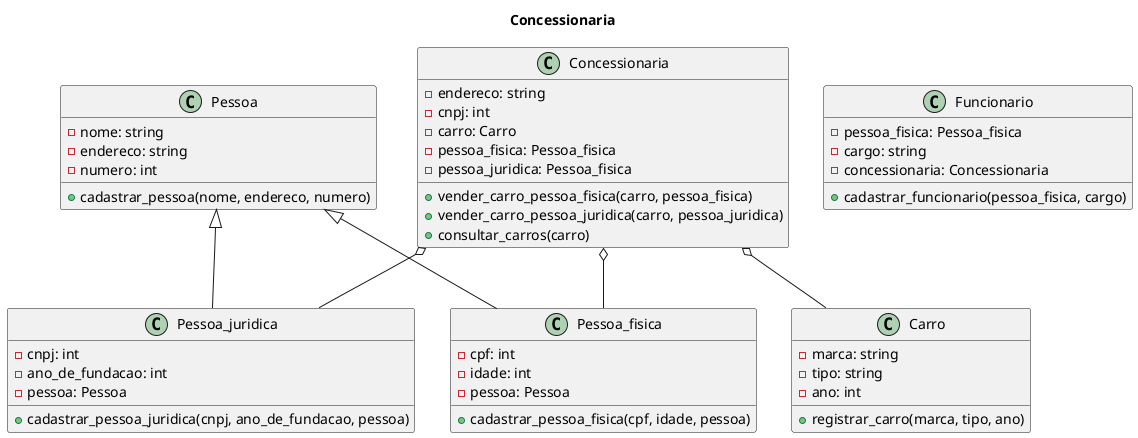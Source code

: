 @startuml trabalho

title Concessionaria

class Pessoa{
    - nome: string
    - endereco: string
    - numero: int
    + cadastrar_pessoa(nome, endereco, numero)

}
class Pessoa_fisica{
    - cpf: int
    - idade: int
    - pessoa: Pessoa
    + cadastrar_pessoa_fisica(cpf, idade, pessoa)
}
class Pessoa_juridica{
    - cnpj: int
    - ano_de_fundacao: int
    - pessoa: Pessoa
    + cadastrar_pessoa_juridica(cnpj, ano_de_fundacao, pessoa)
}
class Funcionario{
    - pessoa_fisica: Pessoa_fisica
    - cargo: string
    - concessionaria: Concessionaria
    + cadastrar_funcionario(pessoa_fisica, cargo)
}
class Carro{
    - marca: string
    - tipo: string
    - ano: int
    + registrar_carro(marca, tipo, ano)

}
class Concessionaria{
    - endereco: string
    - cnpj: int
    - carro: Carro
    - pessoa_fisica: Pessoa_fisica
    - pessoa_juridica: Pessoa_fisica
    + vender_carro_pessoa_fisica(carro, pessoa_fisica)
    + vender_carro_pessoa_juridica(carro, pessoa_juridica)
    + consultar_carros(carro)
}

Pessoa <|-- Pessoa_fisica
Pessoa <|-- Pessoa_juridica

Concessionaria o-- Carro
Concessionaria o-- Pessoa_juridica
Concessionaria o-- Pessoa_fisica

@enduml